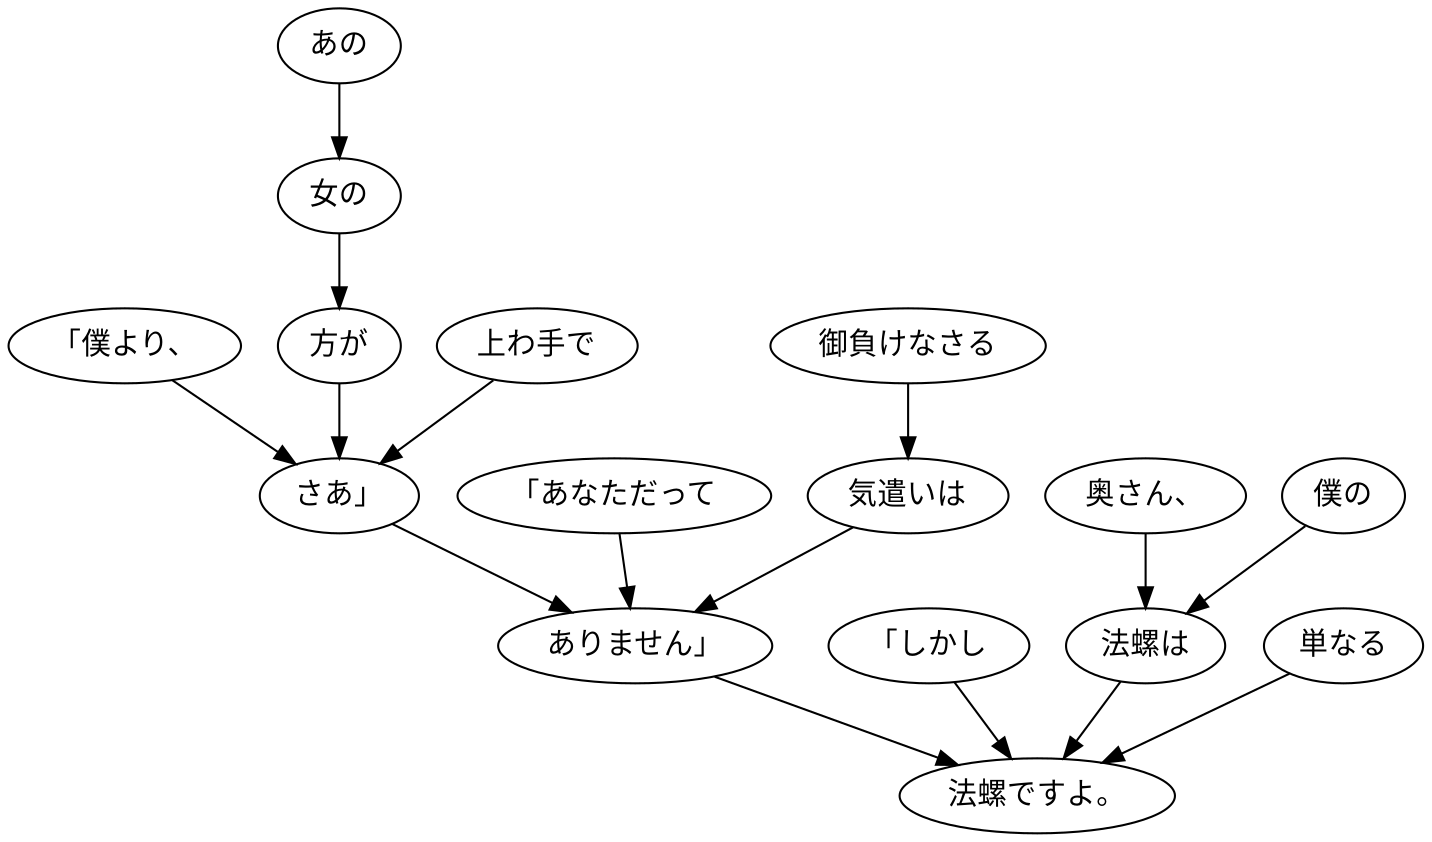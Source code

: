 digraph graph1776 {
	node0 [label="「僕より、"];
	node1 [label="あの"];
	node2 [label="女の"];
	node3 [label="方が"];
	node4 [label="上わ手で"];
	node5 [label="さあ」"];
	node6 [label="「あなただって"];
	node7 [label="御負けなさる"];
	node8 [label="気遣いは"];
	node9 [label="ありません」"];
	node10 [label="「しかし"];
	node11 [label="奥さん、"];
	node12 [label="僕の"];
	node13 [label="法螺は"];
	node14 [label="単なる"];
	node15 [label="法螺ですよ。"];
	node0 -> node5;
	node1 -> node2;
	node2 -> node3;
	node3 -> node5;
	node4 -> node5;
	node5 -> node9;
	node6 -> node9;
	node7 -> node8;
	node8 -> node9;
	node9 -> node15;
	node10 -> node15;
	node11 -> node13;
	node12 -> node13;
	node13 -> node15;
	node14 -> node15;
}
